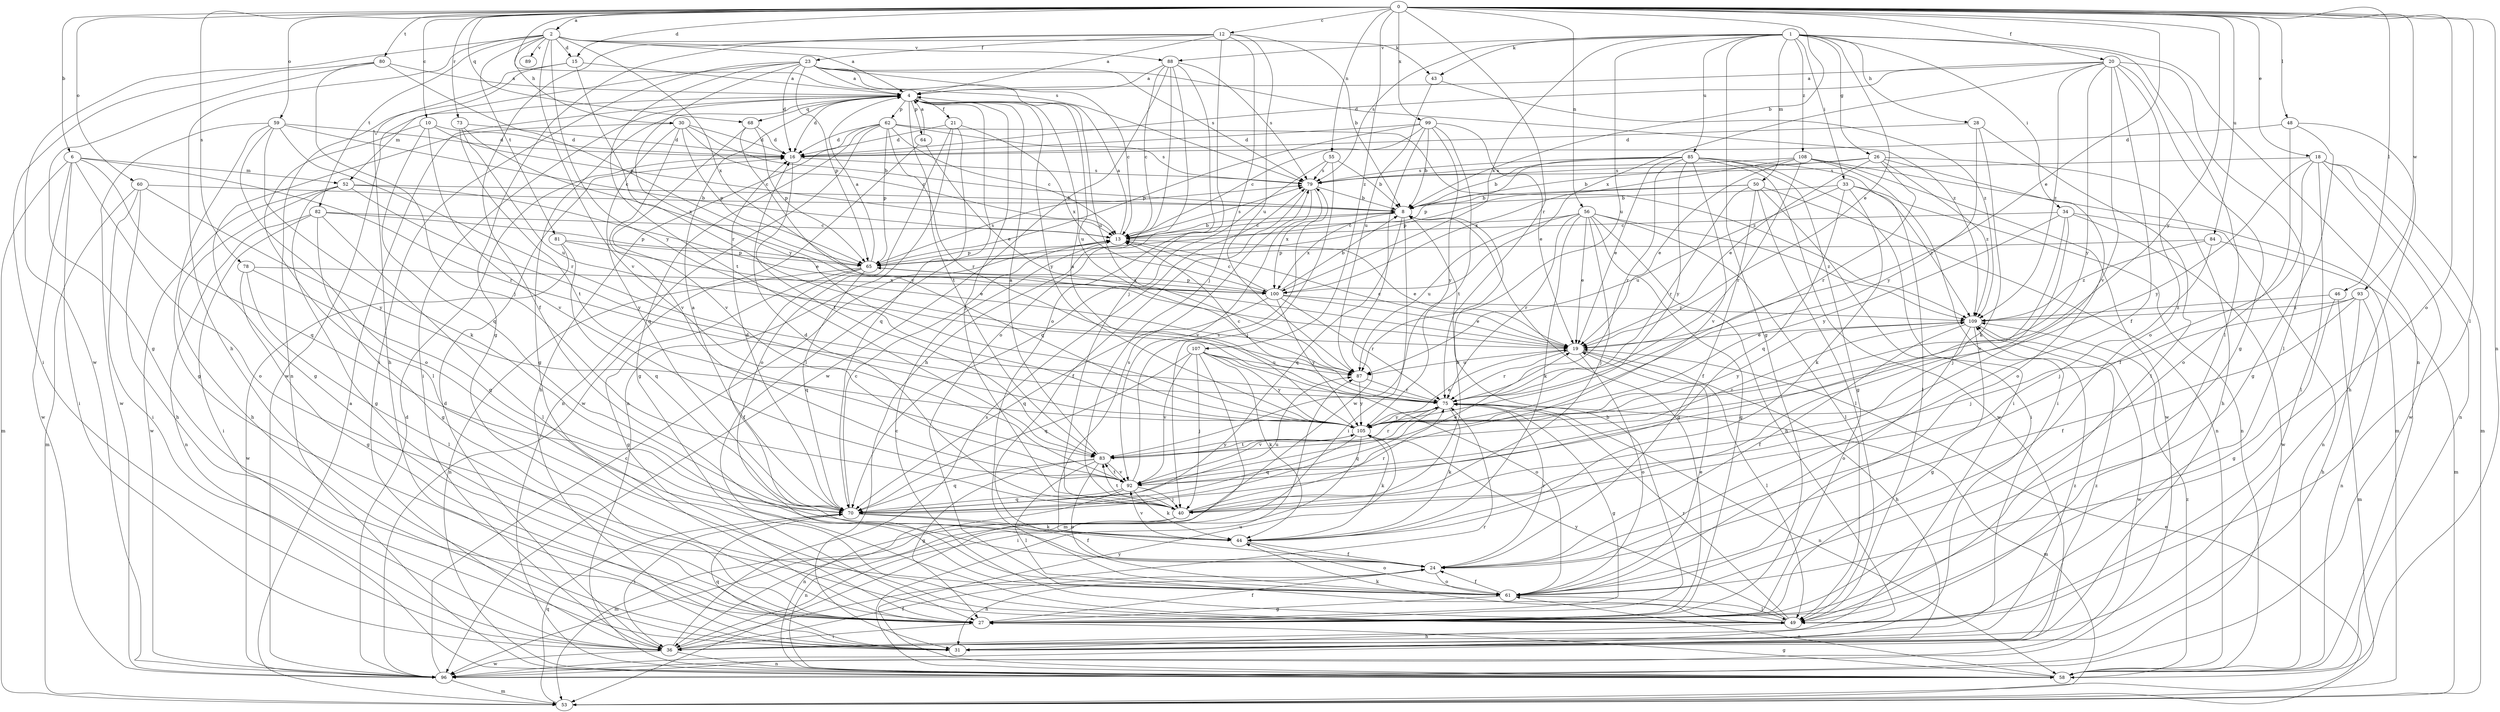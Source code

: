 strict digraph  {
0;
1;
2;
4;
6;
8;
10;
12;
13;
15;
16;
18;
19;
20;
21;
23;
24;
26;
27;
28;
30;
31;
33;
34;
36;
40;
43;
44;
46;
48;
49;
50;
52;
53;
55;
56;
58;
59;
60;
61;
62;
64;
65;
68;
70;
73;
75;
78;
79;
80;
81;
82;
83;
84;
85;
87;
88;
89;
92;
93;
96;
99;
100;
105;
107;
108;
109;
0 -> 2  [label=a];
0 -> 6  [label=b];
0 -> 8  [label=b];
0 -> 10  [label=c];
0 -> 12  [label=c];
0 -> 15  [label=d];
0 -> 18  [label=e];
0 -> 19  [label=e];
0 -> 20  [label=f];
0 -> 46  [label=l];
0 -> 48  [label=l];
0 -> 49  [label=l];
0 -> 55  [label=n];
0 -> 56  [label=n];
0 -> 58  [label=n];
0 -> 59  [label=o];
0 -> 60  [label=o];
0 -> 61  [label=o];
0 -> 68  [label=q];
0 -> 73  [label=r];
0 -> 75  [label=r];
0 -> 78  [label=s];
0 -> 79  [label=s];
0 -> 80  [label=t];
0 -> 84  [label=u];
0 -> 93  [label=w];
0 -> 99  [label=x];
0 -> 105  [label=y];
0 -> 107  [label=z];
1 -> 19  [label=e];
1 -> 26  [label=g];
1 -> 27  [label=g];
1 -> 28  [label=h];
1 -> 33  [label=i];
1 -> 34  [label=i];
1 -> 43  [label=k];
1 -> 49  [label=l];
1 -> 50  [label=m];
1 -> 58  [label=n];
1 -> 79  [label=s];
1 -> 85  [label=u];
1 -> 87  [label=u];
1 -> 88  [label=v];
1 -> 100  [label=x];
1 -> 108  [label=z];
2 -> 4  [label=a];
2 -> 15  [label=d];
2 -> 30  [label=h];
2 -> 31  [label=h];
2 -> 43  [label=k];
2 -> 81  [label=t];
2 -> 82  [label=t];
2 -> 88  [label=v];
2 -> 89  [label=v];
2 -> 92  [label=v];
2 -> 96  [label=w];
2 -> 100  [label=x];
2 -> 105  [label=y];
4 -> 16  [label=d];
4 -> 21  [label=f];
4 -> 27  [label=g];
4 -> 36  [label=i];
4 -> 40  [label=j];
4 -> 49  [label=l];
4 -> 52  [label=m];
4 -> 62  [label=p];
4 -> 64  [label=p];
4 -> 68  [label=q];
4 -> 83  [label=t];
4 -> 87  [label=u];
4 -> 105  [label=y];
6 -> 36  [label=i];
6 -> 52  [label=m];
6 -> 53  [label=m];
6 -> 61  [label=o];
6 -> 70  [label=q];
6 -> 75  [label=r];
6 -> 96  [label=w];
8 -> 13  [label=c];
8 -> 27  [label=g];
8 -> 36  [label=i];
8 -> 70  [label=q];
8 -> 100  [label=x];
10 -> 13  [label=c];
10 -> 16  [label=d];
10 -> 49  [label=l];
10 -> 70  [label=q];
10 -> 92  [label=v];
12 -> 4  [label=a];
12 -> 8  [label=b];
12 -> 23  [label=f];
12 -> 24  [label=f];
12 -> 27  [label=g];
12 -> 40  [label=j];
12 -> 61  [label=o];
12 -> 87  [label=u];
13 -> 4  [label=a];
13 -> 8  [label=b];
13 -> 19  [label=e];
13 -> 65  [label=p];
13 -> 79  [label=s];
15 -> 4  [label=a];
15 -> 31  [label=h];
15 -> 58  [label=n];
15 -> 75  [label=r];
16 -> 79  [label=s];
16 -> 83  [label=t];
18 -> 24  [label=f];
18 -> 49  [label=l];
18 -> 53  [label=m];
18 -> 58  [label=n];
18 -> 79  [label=s];
18 -> 96  [label=w];
18 -> 105  [label=y];
19 -> 13  [label=c];
19 -> 31  [label=h];
19 -> 49  [label=l];
19 -> 61  [label=o];
19 -> 75  [label=r];
19 -> 87  [label=u];
20 -> 4  [label=a];
20 -> 16  [label=d];
20 -> 24  [label=f];
20 -> 27  [label=g];
20 -> 49  [label=l];
20 -> 61  [label=o];
20 -> 92  [label=v];
20 -> 100  [label=x];
20 -> 105  [label=y];
20 -> 109  [label=z];
21 -> 16  [label=d];
21 -> 58  [label=n];
21 -> 61  [label=o];
21 -> 70  [label=q];
21 -> 100  [label=x];
23 -> 4  [label=a];
23 -> 13  [label=c];
23 -> 16  [label=d];
23 -> 36  [label=i];
23 -> 65  [label=p];
23 -> 79  [label=s];
23 -> 83  [label=t];
23 -> 87  [label=u];
23 -> 96  [label=w];
23 -> 105  [label=y];
23 -> 109  [label=z];
24 -> 31  [label=h];
24 -> 61  [label=o];
24 -> 75  [label=r];
26 -> 8  [label=b];
26 -> 19  [label=e];
26 -> 31  [label=h];
26 -> 61  [label=o];
26 -> 75  [label=r];
26 -> 79  [label=s];
26 -> 109  [label=z];
27 -> 8  [label=b];
27 -> 24  [label=f];
27 -> 36  [label=i];
28 -> 16  [label=d];
28 -> 44  [label=k];
28 -> 49  [label=l];
28 -> 105  [label=y];
30 -> 8  [label=b];
30 -> 13  [label=c];
30 -> 16  [label=d];
30 -> 27  [label=g];
30 -> 65  [label=p];
30 -> 70  [label=q];
30 -> 92  [label=v];
31 -> 70  [label=q];
31 -> 109  [label=z];
33 -> 8  [label=b];
33 -> 44  [label=k];
33 -> 58  [label=n];
33 -> 70  [label=q];
33 -> 87  [label=u];
33 -> 109  [label=z];
34 -> 13  [label=c];
34 -> 40  [label=j];
34 -> 58  [label=n];
34 -> 92  [label=v];
34 -> 96  [label=w];
34 -> 105  [label=y];
36 -> 16  [label=d];
36 -> 24  [label=f];
36 -> 58  [label=n];
36 -> 75  [label=r];
36 -> 79  [label=s];
36 -> 96  [label=w];
36 -> 109  [label=z];
40 -> 8  [label=b];
40 -> 16  [label=d];
40 -> 53  [label=m];
40 -> 58  [label=n];
40 -> 75  [label=r];
40 -> 83  [label=t];
43 -> 87  [label=u];
43 -> 109  [label=z];
44 -> 24  [label=f];
44 -> 61  [label=o];
44 -> 79  [label=s];
44 -> 92  [label=v];
46 -> 27  [label=g];
46 -> 53  [label=m];
46 -> 109  [label=z];
48 -> 16  [label=d];
48 -> 27  [label=g];
48 -> 31  [label=h];
48 -> 61  [label=o];
49 -> 13  [label=c];
49 -> 31  [label=h];
49 -> 44  [label=k];
49 -> 75  [label=r];
49 -> 105  [label=y];
50 -> 8  [label=b];
50 -> 24  [label=f];
50 -> 36  [label=i];
50 -> 49  [label=l];
50 -> 58  [label=n];
50 -> 65  [label=p];
50 -> 75  [label=r];
52 -> 8  [label=b];
52 -> 19  [label=e];
52 -> 27  [label=g];
52 -> 31  [label=h];
52 -> 96  [label=w];
52 -> 105  [label=y];
53 -> 4  [label=a];
53 -> 19  [label=e];
53 -> 70  [label=q];
55 -> 8  [label=b];
55 -> 40  [label=j];
55 -> 70  [label=q];
55 -> 79  [label=s];
56 -> 13  [label=c];
56 -> 19  [label=e];
56 -> 27  [label=g];
56 -> 31  [label=h];
56 -> 40  [label=j];
56 -> 44  [label=k];
56 -> 49  [label=l];
56 -> 75  [label=r];
56 -> 87  [label=u];
56 -> 109  [label=z];
58 -> 27  [label=g];
58 -> 61  [label=o];
58 -> 87  [label=u];
58 -> 105  [label=y];
58 -> 109  [label=z];
59 -> 13  [label=c];
59 -> 16  [label=d];
59 -> 27  [label=g];
59 -> 44  [label=k];
59 -> 61  [label=o];
59 -> 75  [label=r];
59 -> 96  [label=w];
60 -> 8  [label=b];
60 -> 31  [label=h];
60 -> 36  [label=i];
60 -> 53  [label=m];
60 -> 105  [label=y];
61 -> 19  [label=e];
61 -> 24  [label=f];
61 -> 27  [label=g];
61 -> 49  [label=l];
62 -> 13  [label=c];
62 -> 16  [label=d];
62 -> 27  [label=g];
62 -> 31  [label=h];
62 -> 58  [label=n];
62 -> 65  [label=p];
62 -> 75  [label=r];
62 -> 79  [label=s];
62 -> 109  [label=z];
64 -> 4  [label=a];
64 -> 19  [label=e];
64 -> 96  [label=w];
65 -> 4  [label=a];
65 -> 24  [label=f];
65 -> 27  [label=g];
65 -> 58  [label=n];
65 -> 70  [label=q];
65 -> 79  [label=s];
65 -> 100  [label=x];
68 -> 16  [label=d];
68 -> 65  [label=p];
68 -> 92  [label=v];
68 -> 105  [label=y];
70 -> 4  [label=a];
70 -> 13  [label=c];
70 -> 16  [label=d];
70 -> 24  [label=f];
70 -> 36  [label=i];
70 -> 44  [label=k];
70 -> 87  [label=u];
73 -> 16  [label=d];
73 -> 83  [label=t];
73 -> 87  [label=u];
73 -> 100  [label=x];
75 -> 13  [label=c];
75 -> 27  [label=g];
75 -> 44  [label=k];
75 -> 53  [label=m];
75 -> 58  [label=n];
75 -> 70  [label=q];
75 -> 92  [label=v];
75 -> 105  [label=y];
78 -> 27  [label=g];
78 -> 49  [label=l];
78 -> 70  [label=q];
78 -> 100  [label=x];
79 -> 8  [label=b];
79 -> 24  [label=f];
79 -> 92  [label=v];
79 -> 100  [label=x];
80 -> 4  [label=a];
80 -> 27  [label=g];
80 -> 36  [label=i];
80 -> 40  [label=j];
80 -> 65  [label=p];
81 -> 19  [label=e];
81 -> 65  [label=p];
81 -> 70  [label=q];
81 -> 96  [label=w];
82 -> 13  [label=c];
82 -> 27  [label=g];
82 -> 36  [label=i];
82 -> 49  [label=l];
82 -> 58  [label=n];
82 -> 65  [label=p];
83 -> 4  [label=a];
83 -> 27  [label=g];
83 -> 49  [label=l];
83 -> 61  [label=o];
83 -> 70  [label=q];
83 -> 75  [label=r];
83 -> 92  [label=v];
83 -> 105  [label=y];
83 -> 109  [label=z];
84 -> 40  [label=j];
84 -> 53  [label=m];
84 -> 65  [label=p];
84 -> 109  [label=z];
85 -> 8  [label=b];
85 -> 19  [label=e];
85 -> 27  [label=g];
85 -> 36  [label=i];
85 -> 49  [label=l];
85 -> 65  [label=p];
85 -> 75  [label=r];
85 -> 79  [label=s];
85 -> 92  [label=v];
85 -> 96  [label=w];
85 -> 105  [label=y];
87 -> 75  [label=r];
87 -> 105  [label=y];
88 -> 4  [label=a];
88 -> 13  [label=c];
88 -> 31  [label=h];
88 -> 40  [label=j];
88 -> 61  [label=o];
88 -> 79  [label=s];
88 -> 96  [label=w];
92 -> 19  [label=e];
92 -> 40  [label=j];
92 -> 44  [label=k];
92 -> 58  [label=n];
92 -> 70  [label=q];
92 -> 79  [label=s];
92 -> 83  [label=t];
93 -> 24  [label=f];
93 -> 31  [label=h];
93 -> 40  [label=j];
93 -> 58  [label=n];
93 -> 109  [label=z];
96 -> 13  [label=c];
96 -> 16  [label=d];
96 -> 53  [label=m];
99 -> 8  [label=b];
99 -> 13  [label=c];
99 -> 16  [label=d];
99 -> 19  [label=e];
99 -> 65  [label=p];
99 -> 83  [label=t];
99 -> 96  [label=w];
99 -> 105  [label=y];
100 -> 8  [label=b];
100 -> 13  [label=c];
100 -> 19  [label=e];
100 -> 65  [label=p];
100 -> 70  [label=q];
100 -> 75  [label=r];
100 -> 105  [label=y];
100 -> 109  [label=z];
105 -> 4  [label=a];
105 -> 19  [label=e];
105 -> 36  [label=i];
105 -> 44  [label=k];
105 -> 70  [label=q];
105 -> 83  [label=t];
107 -> 40  [label=j];
107 -> 44  [label=k];
107 -> 53  [label=m];
107 -> 61  [label=o];
107 -> 70  [label=q];
107 -> 87  [label=u];
107 -> 92  [label=v];
107 -> 105  [label=y];
108 -> 19  [label=e];
108 -> 36  [label=i];
108 -> 53  [label=m];
108 -> 75  [label=r];
108 -> 79  [label=s];
108 -> 96  [label=w];
108 -> 100  [label=x];
109 -> 19  [label=e];
109 -> 24  [label=f];
109 -> 27  [label=g];
109 -> 61  [label=o];
109 -> 96  [label=w];
109 -> 105  [label=y];
}
